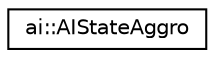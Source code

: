 digraph "Graphical Class Hierarchy"
{
  edge [fontname="Helvetica",fontsize="10",labelfontname="Helvetica",labelfontsize="10"];
  node [fontname="Helvetica",fontsize="10",shape=record];
  rankdir="LR";
  Node1 [label="ai::AIStateAggro",height=0.2,width=0.4,color="black", fillcolor="white", style="filled",URL="$classai_1_1AIStateAggro.html",tooltip="The list of aggro entry for a character. "];
}
